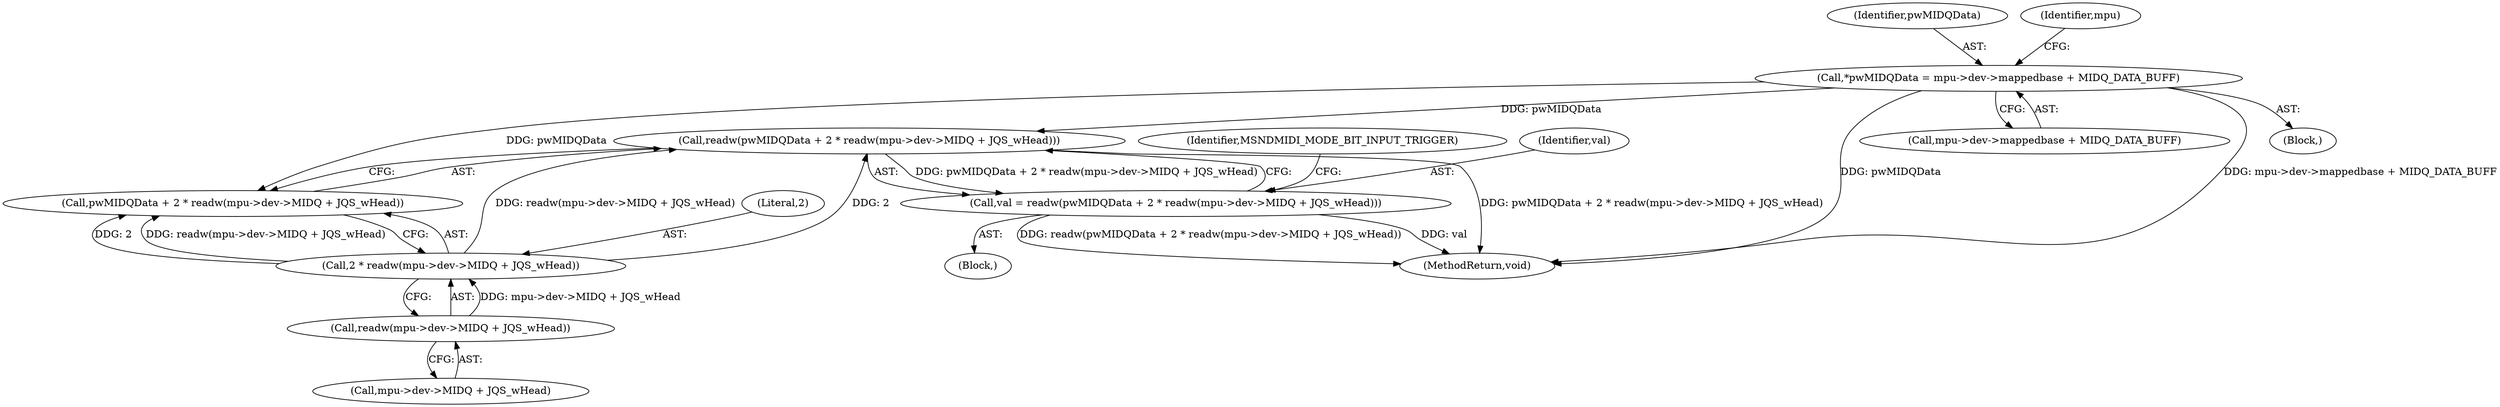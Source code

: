 digraph "1_linux_20e2b791796bd68816fa115f12be5320de2b8021@API" {
"1000147" [label="(Call,readw(pwMIDQData + 2 * readw(mpu->dev->MIDQ + JQS_wHead)))"];
"1000109" [label="(Call,*pwMIDQData = mpu->dev->mappedbase + MIDQ_DATA_BUFF)"];
"1000150" [label="(Call,2 * readw(mpu->dev->MIDQ + JQS_wHead))"];
"1000152" [label="(Call,readw(mpu->dev->MIDQ + JQS_wHead))"];
"1000145" [label="(Call,val = readw(pwMIDQData + 2 * readw(mpu->dev->MIDQ + JQS_wHead)))"];
"1000150" [label="(Call,2 * readw(mpu->dev->MIDQ + JQS_wHead))"];
"1000224" [label="(MethodReturn,void)"];
"1000142" [label="(Block,)"];
"1000162" [label="(Identifier,MSNDMIDI_MODE_BIT_INPUT_TRIGGER)"];
"1000111" [label="(Call,mpu->dev->mappedbase + MIDQ_DATA_BUFF)"];
"1000147" [label="(Call,readw(pwMIDQData + 2 * readw(mpu->dev->MIDQ + JQS_wHead)))"];
"1000110" [label="(Identifier,pwMIDQData)"];
"1000145" [label="(Call,val = readw(pwMIDQData + 2 * readw(mpu->dev->MIDQ + JQS_wHead)))"];
"1000109" [label="(Call,*pwMIDQData = mpu->dev->mappedbase + MIDQ_DATA_BUFF)"];
"1000148" [label="(Call,pwMIDQData + 2 * readw(mpu->dev->MIDQ + JQS_wHead))"];
"1000121" [label="(Identifier,mpu)"];
"1000146" [label="(Identifier,val)"];
"1000152" [label="(Call,readw(mpu->dev->MIDQ + JQS_wHead))"];
"1000102" [label="(Block,)"];
"1000151" [label="(Literal,2)"];
"1000153" [label="(Call,mpu->dev->MIDQ + JQS_wHead)"];
"1000147" -> "1000145"  [label="AST: "];
"1000147" -> "1000148"  [label="CFG: "];
"1000148" -> "1000147"  [label="AST: "];
"1000145" -> "1000147"  [label="CFG: "];
"1000147" -> "1000224"  [label="DDG: pwMIDQData + 2 * readw(mpu->dev->MIDQ + JQS_wHead)"];
"1000147" -> "1000145"  [label="DDG: pwMIDQData + 2 * readw(mpu->dev->MIDQ + JQS_wHead)"];
"1000109" -> "1000147"  [label="DDG: pwMIDQData"];
"1000150" -> "1000147"  [label="DDG: 2"];
"1000150" -> "1000147"  [label="DDG: readw(mpu->dev->MIDQ + JQS_wHead)"];
"1000109" -> "1000102"  [label="AST: "];
"1000109" -> "1000111"  [label="CFG: "];
"1000110" -> "1000109"  [label="AST: "];
"1000111" -> "1000109"  [label="AST: "];
"1000121" -> "1000109"  [label="CFG: "];
"1000109" -> "1000224"  [label="DDG: pwMIDQData"];
"1000109" -> "1000224"  [label="DDG: mpu->dev->mappedbase + MIDQ_DATA_BUFF"];
"1000109" -> "1000148"  [label="DDG: pwMIDQData"];
"1000150" -> "1000148"  [label="AST: "];
"1000150" -> "1000152"  [label="CFG: "];
"1000151" -> "1000150"  [label="AST: "];
"1000152" -> "1000150"  [label="AST: "];
"1000148" -> "1000150"  [label="CFG: "];
"1000150" -> "1000148"  [label="DDG: 2"];
"1000150" -> "1000148"  [label="DDG: readw(mpu->dev->MIDQ + JQS_wHead)"];
"1000152" -> "1000150"  [label="DDG: mpu->dev->MIDQ + JQS_wHead"];
"1000152" -> "1000153"  [label="CFG: "];
"1000153" -> "1000152"  [label="AST: "];
"1000145" -> "1000142"  [label="AST: "];
"1000146" -> "1000145"  [label="AST: "];
"1000162" -> "1000145"  [label="CFG: "];
"1000145" -> "1000224"  [label="DDG: val"];
"1000145" -> "1000224"  [label="DDG: readw(pwMIDQData + 2 * readw(mpu->dev->MIDQ + JQS_wHead))"];
}
